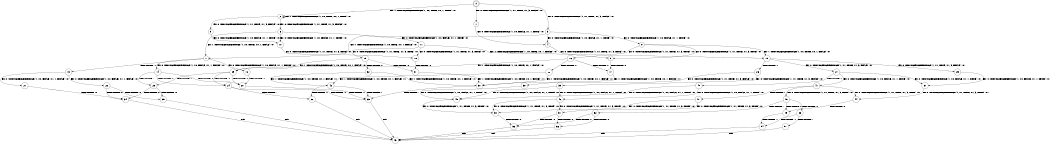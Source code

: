 digraph BCG {
size = "7, 10.5";
center = TRUE;
node [shape = circle];
0 [peripheries = 2];
0 -> 1 [label = "EX !0 !ATOMIC_EXCH_BRANCH (1, +1, TRUE, +1, 3, FALSE) !:0:"];
0 -> 2 [label = "EX !1 !ATOMIC_EXCH_BRANCH (1, +0, TRUE, +0, 1, TRUE) !:0:"];
0 -> 3 [label = "EX !0 !ATOMIC_EXCH_BRANCH (1, +1, TRUE, +1, 3, FALSE) !:0:"];
1 -> 4 [label = "EX !0 !ATOMIC_EXCH_BRANCH (1, +0, FALSE, +1, 1, TRUE) !:0:"];
2 -> 5 [label = "EX !0 !ATOMIC_EXCH_BRANCH (1, +1, TRUE, +1, 3, FALSE) !:0:"];
2 -> 6 [label = "EX !0 !ATOMIC_EXCH_BRANCH (1, +1, TRUE, +1, 3, FALSE) !:0:"];
2 -> 2 [label = "EX !1 !ATOMIC_EXCH_BRANCH (1, +0, TRUE, +0, 1, TRUE) !:0:"];
3 -> 4 [label = "EX !0 !ATOMIC_EXCH_BRANCH (1, +0, FALSE, +1, 1, TRUE) !:0:"];
3 -> 7 [label = "EX !1 !ATOMIC_EXCH_BRANCH (1, +0, TRUE, +0, 1, FALSE) !:0:"];
3 -> 8 [label = "EX !0 !ATOMIC_EXCH_BRANCH (1, +0, FALSE, +1, 1, TRUE) !:0:"];
4 -> 9 [label = "EX !0 !ATOMIC_EXCH_BRANCH (1, +1, TRUE, +1, 3, TRUE) !:0:"];
5 -> 10 [label = "EX !0 !ATOMIC_EXCH_BRANCH (1, +0, FALSE, +1, 1, TRUE) !:0:"];
6 -> 10 [label = "EX !0 !ATOMIC_EXCH_BRANCH (1, +0, FALSE, +1, 1, TRUE) !:0:"];
6 -> 7 [label = "EX !1 !ATOMIC_EXCH_BRANCH (1, +0, TRUE, +0, 1, FALSE) !:0:"];
6 -> 11 [label = "EX !0 !ATOMIC_EXCH_BRANCH (1, +0, FALSE, +1, 1, TRUE) !:0:"];
7 -> 12 [label = "EX !0 !ATOMIC_EXCH_BRANCH (1, +0, FALSE, +1, 1, FALSE) !:0:"];
7 -> 13 [label = "TERMINATE !1"];
7 -> 14 [label = "EX !0 !ATOMIC_EXCH_BRANCH (1, +0, FALSE, +1, 1, FALSE) !:0:"];
8 -> 9 [label = "EX !0 !ATOMIC_EXCH_BRANCH (1, +1, TRUE, +1, 3, TRUE) !:0:"];
8 -> 15 [label = "EX !1 !ATOMIC_EXCH_BRANCH (1, +0, TRUE, +0, 1, FALSE) !:0:"];
8 -> 16 [label = "EX !0 !ATOMIC_EXCH_BRANCH (1, +1, TRUE, +1, 3, TRUE) !:0:"];
9 -> 17 [label = "TERMINATE !0"];
10 -> 18 [label = "EX !0 !ATOMIC_EXCH_BRANCH (1, +1, TRUE, +1, 3, TRUE) !:0:"];
11 -> 18 [label = "EX !0 !ATOMIC_EXCH_BRANCH (1, +1, TRUE, +1, 3, TRUE) !:0:"];
11 -> 15 [label = "EX !1 !ATOMIC_EXCH_BRANCH (1, +0, TRUE, +0, 1, FALSE) !:0:"];
11 -> 19 [label = "EX !0 !ATOMIC_EXCH_BRANCH (1, +1, TRUE, +1, 3, TRUE) !:0:"];
12 -> 20 [label = "TERMINATE !0"];
13 -> 21 [label = "EX !0 !ATOMIC_EXCH_BRANCH (1, +0, FALSE, +1, 1, FALSE) !:0:"];
13 -> 22 [label = "EX !0 !ATOMIC_EXCH_BRANCH (1, +0, FALSE, +1, 1, FALSE) !:0:"];
14 -> 20 [label = "TERMINATE !0"];
14 -> 23 [label = "TERMINATE !1"];
14 -> 24 [label = "TERMINATE !0"];
15 -> 25 [label = "EX !0 !ATOMIC_EXCH_BRANCH (1, +1, TRUE, +1, 3, FALSE) !:0:"];
15 -> 26 [label = "TERMINATE !1"];
15 -> 27 [label = "EX !0 !ATOMIC_EXCH_BRANCH (1, +1, TRUE, +1, 3, FALSE) !:0:"];
16 -> 17 [label = "TERMINATE !0"];
16 -> 28 [label = "TERMINATE !0"];
16 -> 29 [label = "EX !1 !ATOMIC_EXCH_BRANCH (1, +0, TRUE, +0, 1, FALSE) !:0:"];
17 -> 30 [label = "EX !1 !ATOMIC_EXCH_BRANCH (1, +0, TRUE, +0, 1, FALSE) !:1:"];
18 -> 31 [label = "TERMINATE !0"];
19 -> 31 [label = "TERMINATE !0"];
19 -> 32 [label = "TERMINATE !0"];
19 -> 29 [label = "EX !1 !ATOMIC_EXCH_BRANCH (1, +0, TRUE, +0, 1, FALSE) !:0:"];
20 -> 33 [label = "TERMINATE !1"];
21 -> 34 [label = "TERMINATE !0"];
22 -> 34 [label = "TERMINATE !0"];
22 -> 35 [label = "TERMINATE !0"];
23 -> 34 [label = "TERMINATE !0"];
23 -> 35 [label = "TERMINATE !0"];
24 -> 33 [label = "TERMINATE !1"];
24 -> 36 [label = "TERMINATE !1"];
25 -> 37 [label = "EX !0 !ATOMIC_EXCH_BRANCH (1, +0, FALSE, +1, 1, TRUE) !:0:"];
26 -> 38 [label = "EX !0 !ATOMIC_EXCH_BRANCH (1, +1, TRUE, +1, 3, FALSE) !:0:"];
26 -> 39 [label = "EX !0 !ATOMIC_EXCH_BRANCH (1, +1, TRUE, +1, 3, FALSE) !:0:"];
27 -> 37 [label = "EX !0 !ATOMIC_EXCH_BRANCH (1, +0, FALSE, +1, 1, TRUE) !:0:"];
27 -> 40 [label = "TERMINATE !1"];
27 -> 41 [label = "EX !0 !ATOMIC_EXCH_BRANCH (1, +0, FALSE, +1, 1, TRUE) !:0:"];
28 -> 30 [label = "EX !1 !ATOMIC_EXCH_BRANCH (1, +0, TRUE, +0, 1, FALSE) !:1:"];
28 -> 42 [label = "EX !1 !ATOMIC_EXCH_BRANCH (1, +0, TRUE, +0, 1, FALSE) !:1:"];
29 -> 20 [label = "TERMINATE !0"];
29 -> 23 [label = "TERMINATE !1"];
29 -> 24 [label = "TERMINATE !0"];
30 -> 33 [label = "TERMINATE !1"];
31 -> 30 [label = "EX !1 !ATOMIC_EXCH_BRANCH (1, +0, TRUE, +0, 1, FALSE) !:1:"];
32 -> 30 [label = "EX !1 !ATOMIC_EXCH_BRANCH (1, +0, TRUE, +0, 1, FALSE) !:1:"];
32 -> 42 [label = "EX !1 !ATOMIC_EXCH_BRANCH (1, +0, TRUE, +0, 1, FALSE) !:1:"];
33 -> 43 [label = "exit"];
34 -> 43 [label = "exit"];
35 -> 43 [label = "exit"];
36 -> 43 [label = "exit"];
37 -> 44 [label = "EX !0 !ATOMIC_EXCH_BRANCH (1, +1, TRUE, +1, 3, TRUE) !:0:"];
38 -> 45 [label = "EX !0 !ATOMIC_EXCH_BRANCH (1, +0, FALSE, +1, 1, TRUE) !:0:"];
39 -> 45 [label = "EX !0 !ATOMIC_EXCH_BRANCH (1, +0, FALSE, +1, 1, TRUE) !:0:"];
39 -> 46 [label = "EX !0 !ATOMIC_EXCH_BRANCH (1, +0, FALSE, +1, 1, TRUE) !:0:"];
40 -> 45 [label = "EX !0 !ATOMIC_EXCH_BRANCH (1, +0, FALSE, +1, 1, TRUE) !:0:"];
40 -> 46 [label = "EX !0 !ATOMIC_EXCH_BRANCH (1, +0, FALSE, +1, 1, TRUE) !:0:"];
41 -> 44 [label = "EX !0 !ATOMIC_EXCH_BRANCH (1, +1, TRUE, +1, 3, TRUE) !:0:"];
41 -> 47 [label = "TERMINATE !1"];
41 -> 48 [label = "EX !0 !ATOMIC_EXCH_BRANCH (1, +1, TRUE, +1, 3, TRUE) !:0:"];
42 -> 33 [label = "TERMINATE !1"];
42 -> 36 [label = "TERMINATE !1"];
44 -> 49 [label = "TERMINATE !0"];
45 -> 50 [label = "EX !0 !ATOMIC_EXCH_BRANCH (1, +1, TRUE, +1, 3, TRUE) !:0:"];
46 -> 50 [label = "EX !0 !ATOMIC_EXCH_BRANCH (1, +1, TRUE, +1, 3, TRUE) !:0:"];
46 -> 51 [label = "EX !0 !ATOMIC_EXCH_BRANCH (1, +1, TRUE, +1, 3, TRUE) !:0:"];
47 -> 50 [label = "EX !0 !ATOMIC_EXCH_BRANCH (1, +1, TRUE, +1, 3, TRUE) !:0:"];
47 -> 51 [label = "EX !0 !ATOMIC_EXCH_BRANCH (1, +1, TRUE, +1, 3, TRUE) !:0:"];
48 -> 49 [label = "TERMINATE !0"];
48 -> 52 [label = "TERMINATE !1"];
48 -> 53 [label = "TERMINATE !0"];
49 -> 54 [label = "TERMINATE !1"];
50 -> 55 [label = "TERMINATE !0"];
51 -> 55 [label = "TERMINATE !0"];
51 -> 56 [label = "TERMINATE !0"];
52 -> 55 [label = "TERMINATE !0"];
52 -> 56 [label = "TERMINATE !0"];
53 -> 54 [label = "TERMINATE !1"];
53 -> 57 [label = "TERMINATE !1"];
54 -> 43 [label = "exit"];
55 -> 43 [label = "exit"];
56 -> 43 [label = "exit"];
57 -> 43 [label = "exit"];
}
